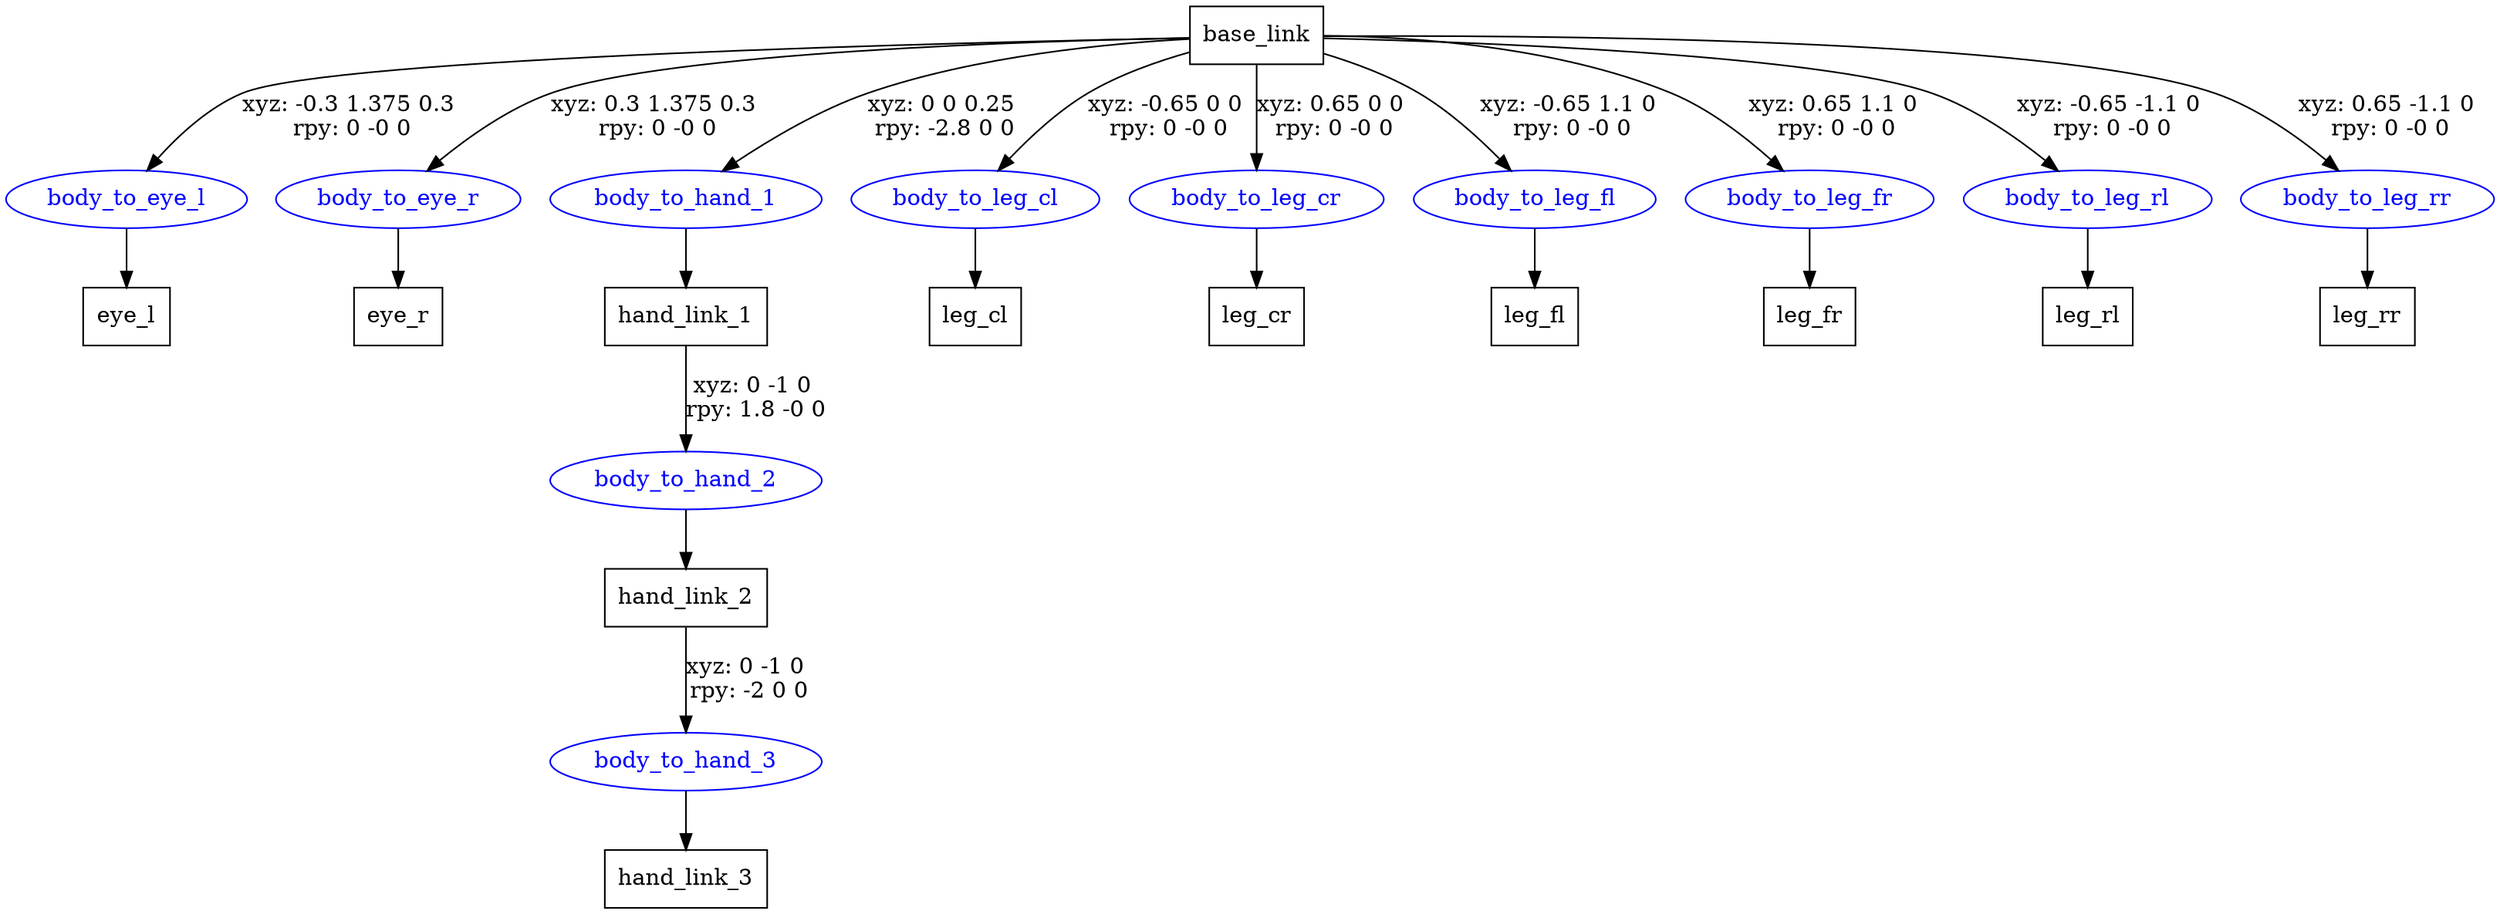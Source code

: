 digraph G {
node [shape=box];
"base_link" [label="base_link"];
"eye_l" [label="eye_l"];
"eye_r" [label="eye_r"];
"hand_link_1" [label="hand_link_1"];
"hand_link_2" [label="hand_link_2"];
"hand_link_3" [label="hand_link_3"];
"leg_cl" [label="leg_cl"];
"leg_cr" [label="leg_cr"];
"leg_fl" [label="leg_fl"];
"leg_fr" [label="leg_fr"];
"leg_rl" [label="leg_rl"];
"leg_rr" [label="leg_rr"];
node [shape=ellipse, color=blue, fontcolor=blue];
"base_link" -> "body_to_eye_l" [label="xyz: -0.3 1.375 0.3 \nrpy: 0 -0 0"]
"body_to_eye_l" -> "eye_l"
"base_link" -> "body_to_eye_r" [label="xyz: 0.3 1.375 0.3 \nrpy: 0 -0 0"]
"body_to_eye_r" -> "eye_r"
"base_link" -> "body_to_hand_1" [label="xyz: 0 0 0.25 \nrpy: -2.8 0 0"]
"body_to_hand_1" -> "hand_link_1"
"hand_link_1" -> "body_to_hand_2" [label="xyz: 0 -1 0 \nrpy: 1.8 -0 0"]
"body_to_hand_2" -> "hand_link_2"
"hand_link_2" -> "body_to_hand_3" [label="xyz: 0 -1 0 \nrpy: -2 0 0"]
"body_to_hand_3" -> "hand_link_3"
"base_link" -> "body_to_leg_cl" [label="xyz: -0.65 0 0 \nrpy: 0 -0 0"]
"body_to_leg_cl" -> "leg_cl"
"base_link" -> "body_to_leg_cr" [label="xyz: 0.65 0 0 \nrpy: 0 -0 0"]
"body_to_leg_cr" -> "leg_cr"
"base_link" -> "body_to_leg_fl" [label="xyz: -0.65 1.1 0 \nrpy: 0 -0 0"]
"body_to_leg_fl" -> "leg_fl"
"base_link" -> "body_to_leg_fr" [label="xyz: 0.65 1.1 0 \nrpy: 0 -0 0"]
"body_to_leg_fr" -> "leg_fr"
"base_link" -> "body_to_leg_rl" [label="xyz: -0.65 -1.1 0 \nrpy: 0 -0 0"]
"body_to_leg_rl" -> "leg_rl"
"base_link" -> "body_to_leg_rr" [label="xyz: 0.65 -1.1 0 \nrpy: 0 -0 0"]
"body_to_leg_rr" -> "leg_rr"
}
